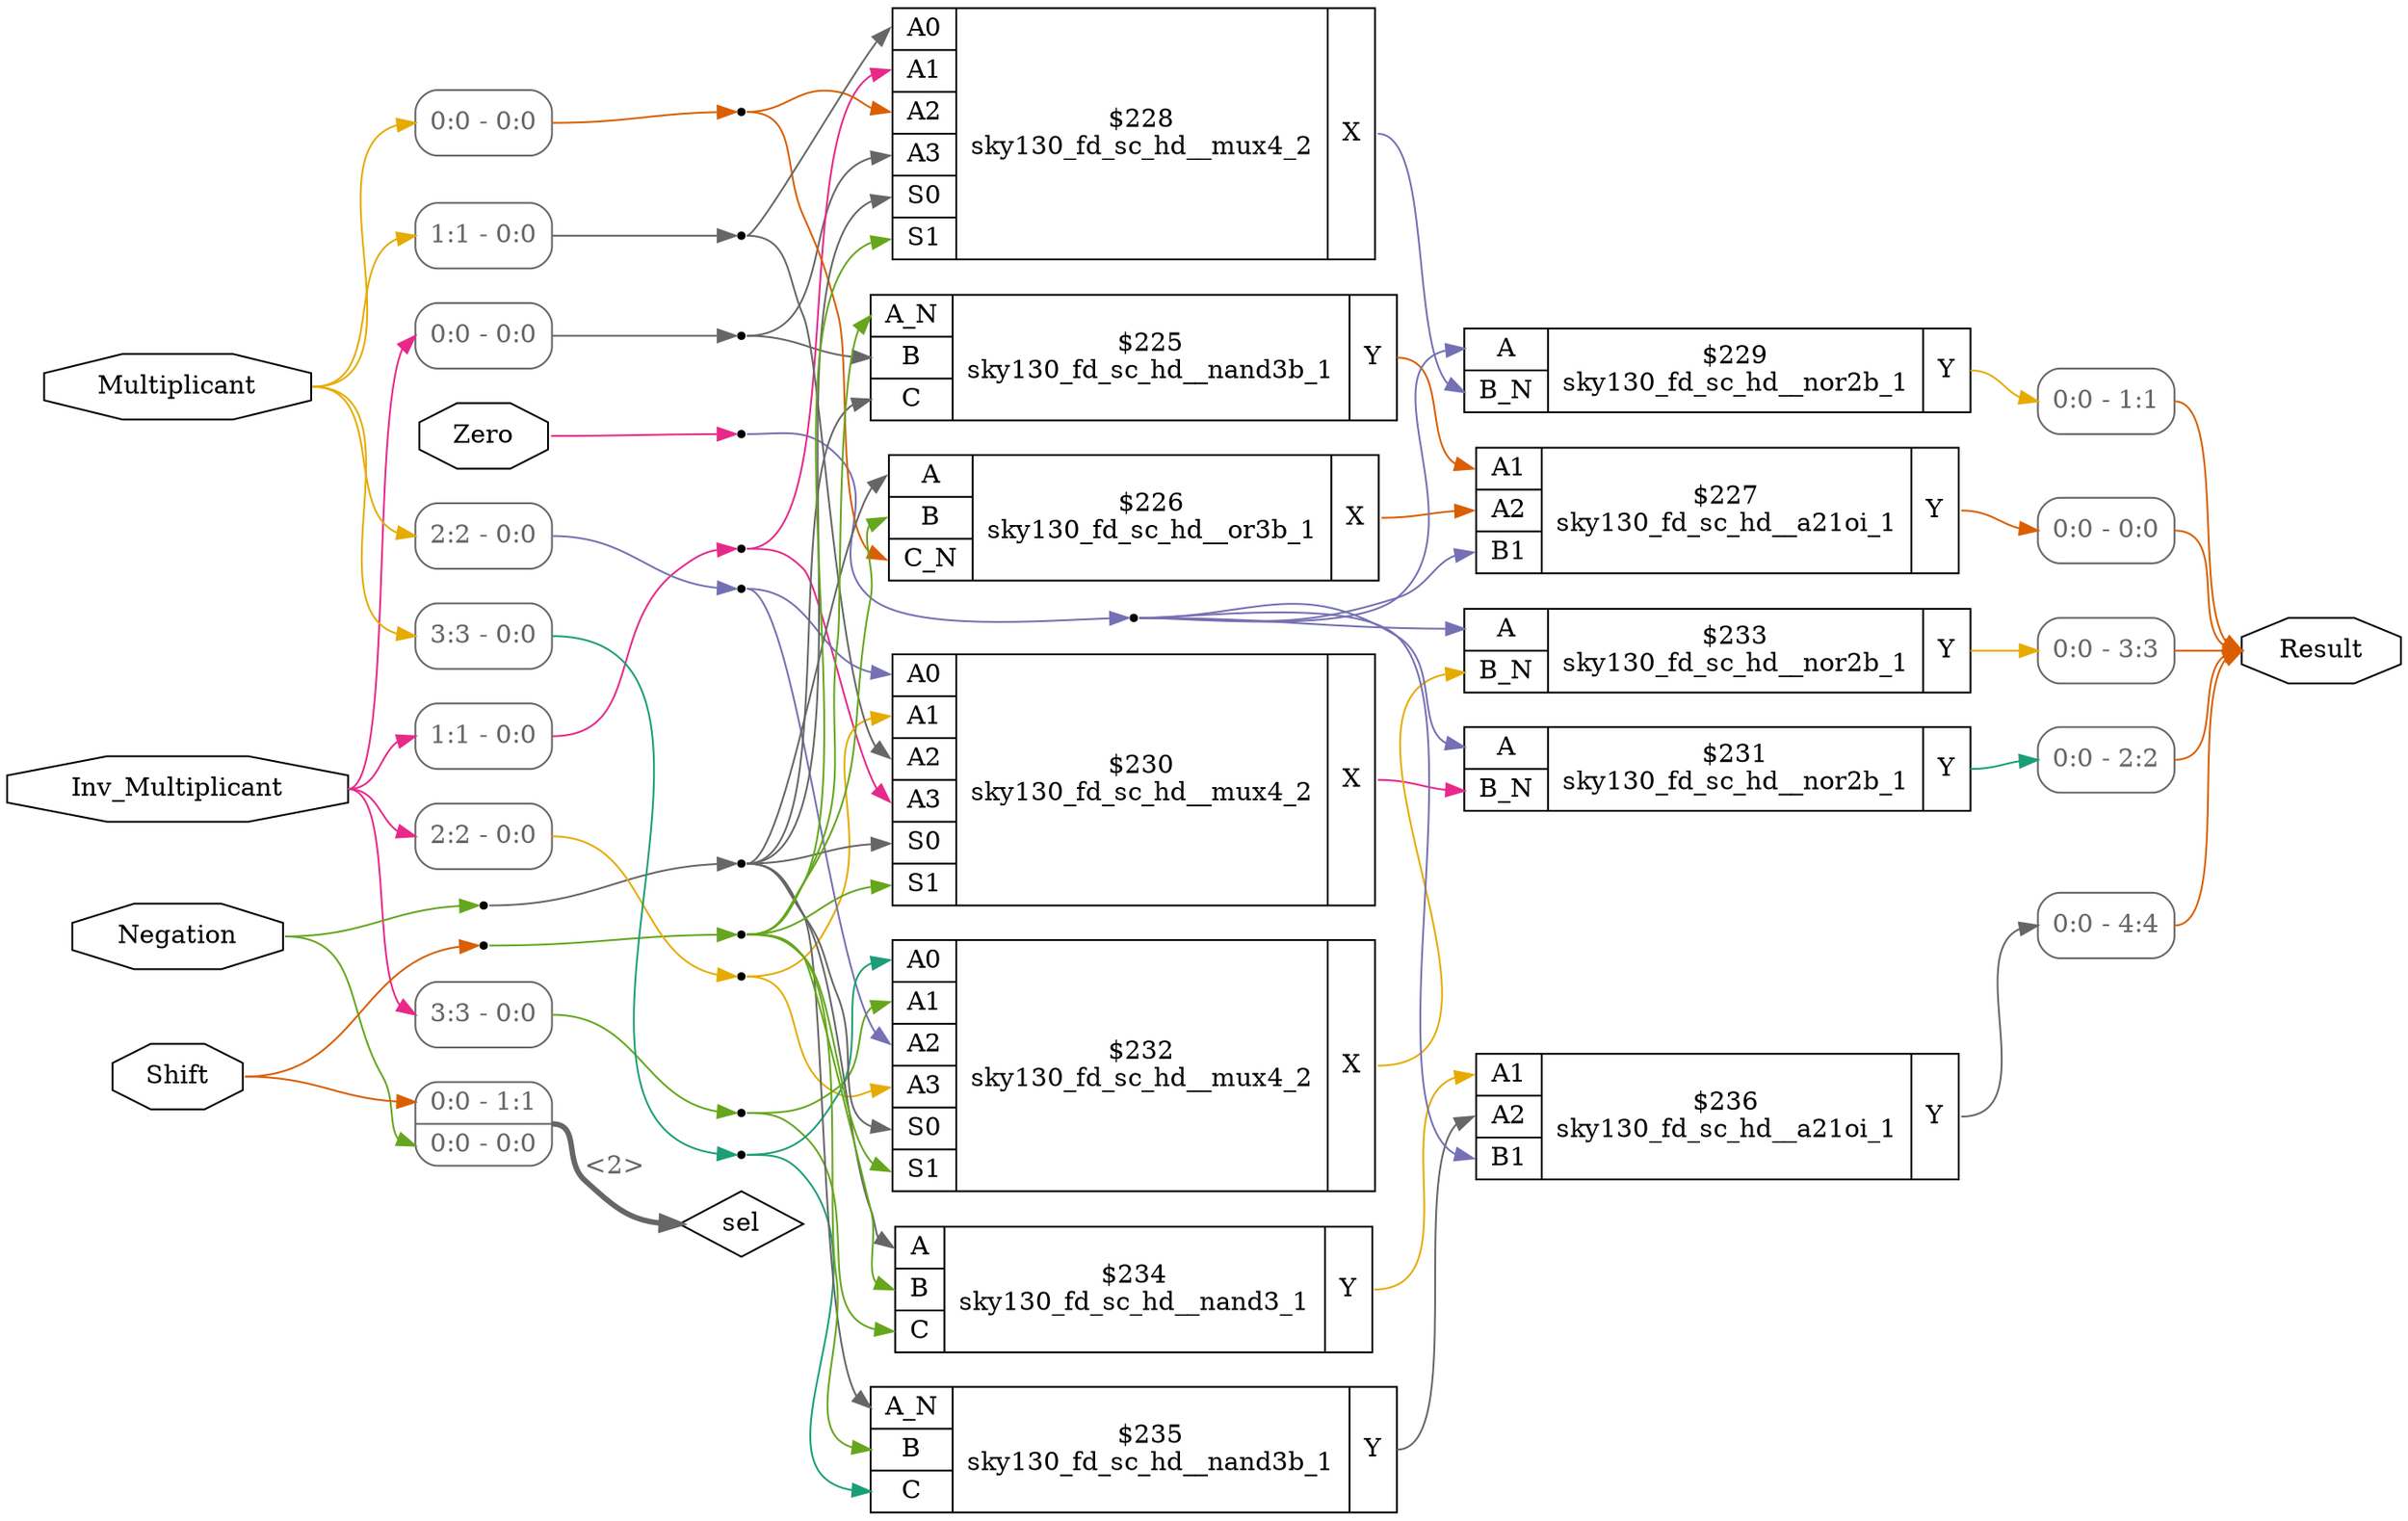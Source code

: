 digraph "Multiplier_Sub_Module" {
rankdir="LR";
remincross=true;
n52 [ shape=octagon, label="Inv_Multiplicant", color="black", fontcolor="black"];
n53 [ shape=octagon, label="Multiplicant", color="black", fontcolor="black"];
n54 [ shape=octagon, label="Negation", color="black", fontcolor="black"];
n55 [ shape=octagon, label="Result", color="black", fontcolor="black"];
n56 [ shape=octagon, label="Shift", color="black", fontcolor="black"];
n57 [ shape=octagon, label="Zero", color="black", fontcolor="black"];
n58 [ shape=diamond, label="sel", color="black", fontcolor="black"];
c63 [ shape=record, label="{{<p59> A_N|<p60> B|<p61> C}|$225\nsky130_fd_sc_hd__nand3b_1|{<p62> Y}}",  ];
c67 [ shape=record, label="{{<p64> A|<p60> B|<p65> C_N}|$226\nsky130_fd_sc_hd__or3b_1|{<p66> X}}",  ];
c71 [ shape=record, label="{{<p68> A1|<p69> A2|<p70> B1}|$227\nsky130_fd_sc_hd__a21oi_1|{<p62> Y}}",  ];
c76 [ shape=record, label="{{<p72> A0|<p68> A1|<p69> A2|<p73> A3|<p74> S0|<p75> S1}|$228\nsky130_fd_sc_hd__mux4_2|{<p66> X}}",  ];
c78 [ shape=record, label="{{<p64> A|<p77> B_N}|$229\nsky130_fd_sc_hd__nor2b_1|{<p62> Y}}",  ];
c79 [ shape=record, label="{{<p72> A0|<p68> A1|<p69> A2|<p73> A3|<p74> S0|<p75> S1}|$230\nsky130_fd_sc_hd__mux4_2|{<p66> X}}",  ];
c80 [ shape=record, label="{{<p64> A|<p77> B_N}|$231\nsky130_fd_sc_hd__nor2b_1|{<p62> Y}}",  ];
c81 [ shape=record, label="{{<p72> A0|<p68> A1|<p69> A2|<p73> A3|<p74> S0|<p75> S1}|$232\nsky130_fd_sc_hd__mux4_2|{<p66> X}}",  ];
c82 [ shape=record, label="{{<p64> A|<p77> B_N}|$233\nsky130_fd_sc_hd__nor2b_1|{<p62> Y}}",  ];
c83 [ shape=record, label="{{<p64> A|<p60> B|<p61> C}|$234\nsky130_fd_sc_hd__nand3_1|{<p62> Y}}",  ];
c84 [ shape=record, label="{{<p59> A_N|<p60> B|<p61> C}|$235\nsky130_fd_sc_hd__nand3b_1|{<p62> Y}}",  ];
c85 [ shape=record, label="{{<p68> A1|<p69> A2|<p70> B1}|$236\nsky130_fd_sc_hd__a21oi_1|{<p62> Y}}",  ];
x0 [ shape=record, style=rounded, label="<s1> 0:0 - 1:1 |<s0> 0:0 - 0:0 ", colorscheme="dark28", color="8", fontcolor="8" ];
x1 [shape=point, ];
x2 [shape=point, ];
x3 [ shape=record, style=rounded, label="<s0> 0:0 - 0:0 ", colorscheme="dark28", color="8", fontcolor="8" ];
x4 [ shape=record, style=rounded, label="<s0> 0:0 - 0:0 ", colorscheme="dark28", color="8", fontcolor="8" ];
x5 [shape=point, ];
x6 [ shape=record, style=rounded, label="<s0> 0:0 - 0:0 ", colorscheme="dark28", color="8", fontcolor="8" ];
x7 [ shape=record, style=rounded, label="<s0> 1:1 - 0:0 ", colorscheme="dark28", color="8", fontcolor="8" ];
x8 [ shape=record, style=rounded, label="<s0> 1:1 - 0:0 ", colorscheme="dark28", color="8", fontcolor="8" ];
x9 [ shape=record, style=rounded, label="<s0> 0:0 - 1:1 ", colorscheme="dark28", color="8", fontcolor="8" ];
x10 [ shape=record, style=rounded, label="<s0> 2:2 - 0:0 ", colorscheme="dark28", color="8", fontcolor="8" ];
x11 [ shape=record, style=rounded, label="<s0> 2:2 - 0:0 ", colorscheme="dark28", color="8", fontcolor="8" ];
x12 [ shape=record, style=rounded, label="<s0> 0:0 - 2:2 ", colorscheme="dark28", color="8", fontcolor="8" ];
x13 [ shape=record, style=rounded, label="<s0> 3:3 - 0:0 ", colorscheme="dark28", color="8", fontcolor="8" ];
x14 [ shape=record, style=rounded, label="<s0> 3:3 - 0:0 ", colorscheme="dark28", color="8", fontcolor="8" ];
x15 [ shape=record, style=rounded, label="<s0> 0:0 - 3:3 ", colorscheme="dark28", color="8", fontcolor="8" ];
x16 [ shape=record, style=rounded, label="<s0> 0:0 - 4:4 ", colorscheme="dark28", color="8", fontcolor="8" ];
n29 [ shape=point ];
x3:e -> n29:w [colorscheme="dark28", color="8", fontcolor="8", label=""];
n29:e -> c63:p60:w [colorscheme="dark28", color="8", fontcolor="8", label=""];
n29:e -> c76:p73:w [colorscheme="dark28", color="8", fontcolor="8", label=""];
n30 [ shape=point ];
x7:e -> n30:w [colorscheme="dark28", color="4", fontcolor="4", label=""];
n30:e -> c76:p68:w [colorscheme="dark28", color="4", fontcolor="4", label=""];
n30:e -> c79:p73:w [colorscheme="dark28", color="4", fontcolor="4", label=""];
n31 [ shape=point ];
x10:e -> n31:w [colorscheme="dark28", color="6", fontcolor="6", label=""];
n31:e -> c79:p68:w [colorscheme="dark28", color="6", fontcolor="6", label=""];
n31:e -> c81:p73:w [colorscheme="dark28", color="6", fontcolor="6", label=""];
n32 [ shape=point ];
x13:e -> n32:w [colorscheme="dark28", color="5", fontcolor="5", label=""];
n32:e -> c81:p68:w [colorscheme="dark28", color="5", fontcolor="5", label=""];
n32:e -> c83:p61:w [colorscheme="dark28", color="5", fontcolor="5", label=""];
n33 [ shape=point ];
x4:e -> n33:w [colorscheme="dark28", color="2", fontcolor="2", label=""];
n33:e -> c67:p65:w [colorscheme="dark28", color="2", fontcolor="2", label=""];
n33:e -> c76:p69:w [colorscheme="dark28", color="2", fontcolor="2", label=""];
n34 [ shape=point ];
x8:e -> n34:w [colorscheme="dark28", color="8", fontcolor="8", label=""];
n34:e -> c76:p72:w [colorscheme="dark28", color="8", fontcolor="8", label=""];
n34:e -> c79:p69:w [colorscheme="dark28", color="8", fontcolor="8", label=""];
n35 [ shape=point ];
x11:e -> n35:w [colorscheme="dark28", color="3", fontcolor="3", label=""];
n35:e -> c79:p72:w [colorscheme="dark28", color="3", fontcolor="3", label=""];
n35:e -> c81:p69:w [colorscheme="dark28", color="3", fontcolor="3", label=""];
n36 [ shape=point ];
x14:e -> n36:w [colorscheme="dark28", color="1", fontcolor="1", label=""];
n36:e -> c81:p72:w [colorscheme="dark28", color="1", fontcolor="1", label=""];
n36:e -> c84:p61:w [colorscheme="dark28", color="1", fontcolor="1", label=""];
n37 [ shape=point ];
x1:e -> n37:w [colorscheme="dark28", color="8", fontcolor="8", label=""];
n37:e -> c63:p61:w [colorscheme="dark28", color="8", fontcolor="8", label=""];
n37:e -> c67:p64:w [colorscheme="dark28", color="8", fontcolor="8", label=""];
n37:e -> c76:p74:w [colorscheme="dark28", color="8", fontcolor="8", label=""];
n37:e -> c79:p74:w [colorscheme="dark28", color="8", fontcolor="8", label=""];
n37:e -> c81:p74:w [colorscheme="dark28", color="8", fontcolor="8", label=""];
n37:e -> c83:p64:w [colorscheme="dark28", color="8", fontcolor="8", label=""];
n37:e -> c84:p59:w [colorscheme="dark28", color="8", fontcolor="8", label=""];
c71:p62:e -> x6:w [colorscheme="dark28", color="2", fontcolor="2", label=""];
c78:p62:e -> x9:w [colorscheme="dark28", color="6", fontcolor="6", label=""];
c80:p62:e -> x12:w [colorscheme="dark28", color="1", fontcolor="1", label=""];
c82:p62:e -> x15:w [colorscheme="dark28", color="6", fontcolor="6", label=""];
c85:p62:e -> x16:w [colorscheme="dark28", color="8", fontcolor="8", label=""];
n43 [ shape=point ];
x2:e -> n43:w [colorscheme="dark28", color="5", fontcolor="5", label=""];
n43:e -> c63:p59:w [colorscheme="dark28", color="5", fontcolor="5", label=""];
n43:e -> c67:p60:w [colorscheme="dark28", color="5", fontcolor="5", label=""];
n43:e -> c76:p75:w [colorscheme="dark28", color="5", fontcolor="5", label=""];
n43:e -> c79:p75:w [colorscheme="dark28", color="5", fontcolor="5", label=""];
n43:e -> c81:p75:w [colorscheme="dark28", color="5", fontcolor="5", label=""];
n43:e -> c83:p60:w [colorscheme="dark28", color="5", fontcolor="5", label=""];
n43:e -> c84:p60:w [colorscheme="dark28", color="5", fontcolor="5", label=""];
n44 [ shape=point ];
x5:e -> n44:w [colorscheme="dark28", color="3", fontcolor="3", label=""];
n44:e -> c71:p70:w [colorscheme="dark28", color="3", fontcolor="3", label=""];
n44:e -> c78:p64:w [colorscheme="dark28", color="3", fontcolor="3", label=""];
n44:e -> c80:p64:w [colorscheme="dark28", color="3", fontcolor="3", label=""];
n44:e -> c82:p64:w [colorscheme="dark28", color="3", fontcolor="3", label=""];
n44:e -> c85:p70:w [colorscheme="dark28", color="3", fontcolor="3", label=""];
c63:p62:e -> c71:p68:w [colorscheme="dark28", color="2", fontcolor="2", label=""];
c67:p66:e -> c71:p69:w [colorscheme="dark28", color="2", fontcolor="2", label=""];
c76:p66:e -> c78:p77:w [colorscheme="dark28", color="3", fontcolor="3", label=""];
c79:p66:e -> c80:p77:w [colorscheme="dark28", color="4", fontcolor="4", label=""];
c81:p66:e -> c82:p77:w [colorscheme="dark28", color="6", fontcolor="6", label=""];
c83:p62:e -> c85:p68:w [colorscheme="dark28", color="6", fontcolor="6", label=""];
c84:p62:e -> c85:p69:w [colorscheme="dark28", color="8", fontcolor="8", label=""];
n52:e -> x10:s0:w [colorscheme="dark28", color="4", fontcolor="4", label=""];
n52:e -> x13:s0:w [colorscheme="dark28", color="4", fontcolor="4", label=""];
n52:e -> x3:s0:w [colorscheme="dark28", color="4", fontcolor="4", label=""];
n52:e -> x7:s0:w [colorscheme="dark28", color="4", fontcolor="4", label=""];
n53:e -> x11:s0:w [colorscheme="dark28", color="6", fontcolor="6", label=""];
n53:e -> x14:s0:w [colorscheme="dark28", color="6", fontcolor="6", label=""];
n53:e -> x4:s0:w [colorscheme="dark28", color="6", fontcolor="6", label=""];
n53:e -> x8:s0:w [colorscheme="dark28", color="6", fontcolor="6", label=""];
n54:e -> x0:s0:w [colorscheme="dark28", color="5", fontcolor="5", label=""];
n54:e -> x1:w [colorscheme="dark28", color="5", fontcolor="5", label=""];
x12:s0:e -> n55:w [colorscheme="dark28", color="2", fontcolor="2", label=""];
x15:s0:e -> n55:w [colorscheme="dark28", color="2", fontcolor="2", label=""];
x16:s0:e -> n55:w [colorscheme="dark28", color="2", fontcolor="2", label=""];
x6:s0:e -> n55:w [colorscheme="dark28", color="2", fontcolor="2", label=""];
x9:s0:e -> n55:w [colorscheme="dark28", color="2", fontcolor="2", label=""];
n56:e -> x0:s1:w [colorscheme="dark28", color="2", fontcolor="2", label=""];
n56:e -> x2:w [colorscheme="dark28", color="2", fontcolor="2", label=""];
n57:e -> x5:w [colorscheme="dark28", color="4", fontcolor="4", label=""];
x0:e -> n58:w [colorscheme="dark28", color="8", fontcolor="8", style="setlinewidth(3)", label="<2>"];
}
